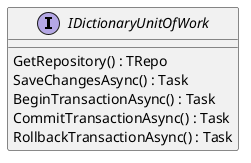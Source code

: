 @startuml
interface IDictionaryUnitOfWork {
    GetRepository() : TRepo
    SaveChangesAsync() : Task
    BeginTransactionAsync() : Task
    CommitTransactionAsync() : Task
    RollbackTransactionAsync() : Task
}
@enduml
